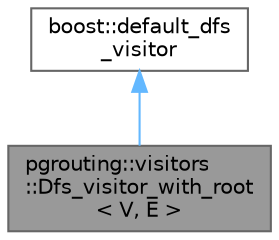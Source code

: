digraph "pgrouting::visitors::Dfs_visitor_with_root&lt; V, E &gt;"
{
 // LATEX_PDF_SIZE
  bgcolor="transparent";
  edge [fontname=Helvetica,fontsize=10,labelfontname=Helvetica,labelfontsize=10];
  node [fontname=Helvetica,fontsize=10,shape=box,height=0.2,width=0.4];
  Node1 [id="Node000001",label="pgrouting::visitors\l::Dfs_visitor_with_root\l\< V, E \>",height=0.2,width=0.4,color="gray40", fillcolor="grey60", style="filled", fontcolor="black",tooltip=" "];
  Node2 -> Node1 [id="edge1_Node000001_Node000002",dir="back",color="steelblue1",style="solid",tooltip=" "];
  Node2 [id="Node000002",label="boost::default_dfs\l_visitor",height=0.2,width=0.4,color="gray40", fillcolor="white", style="filled",tooltip=" "];
}
